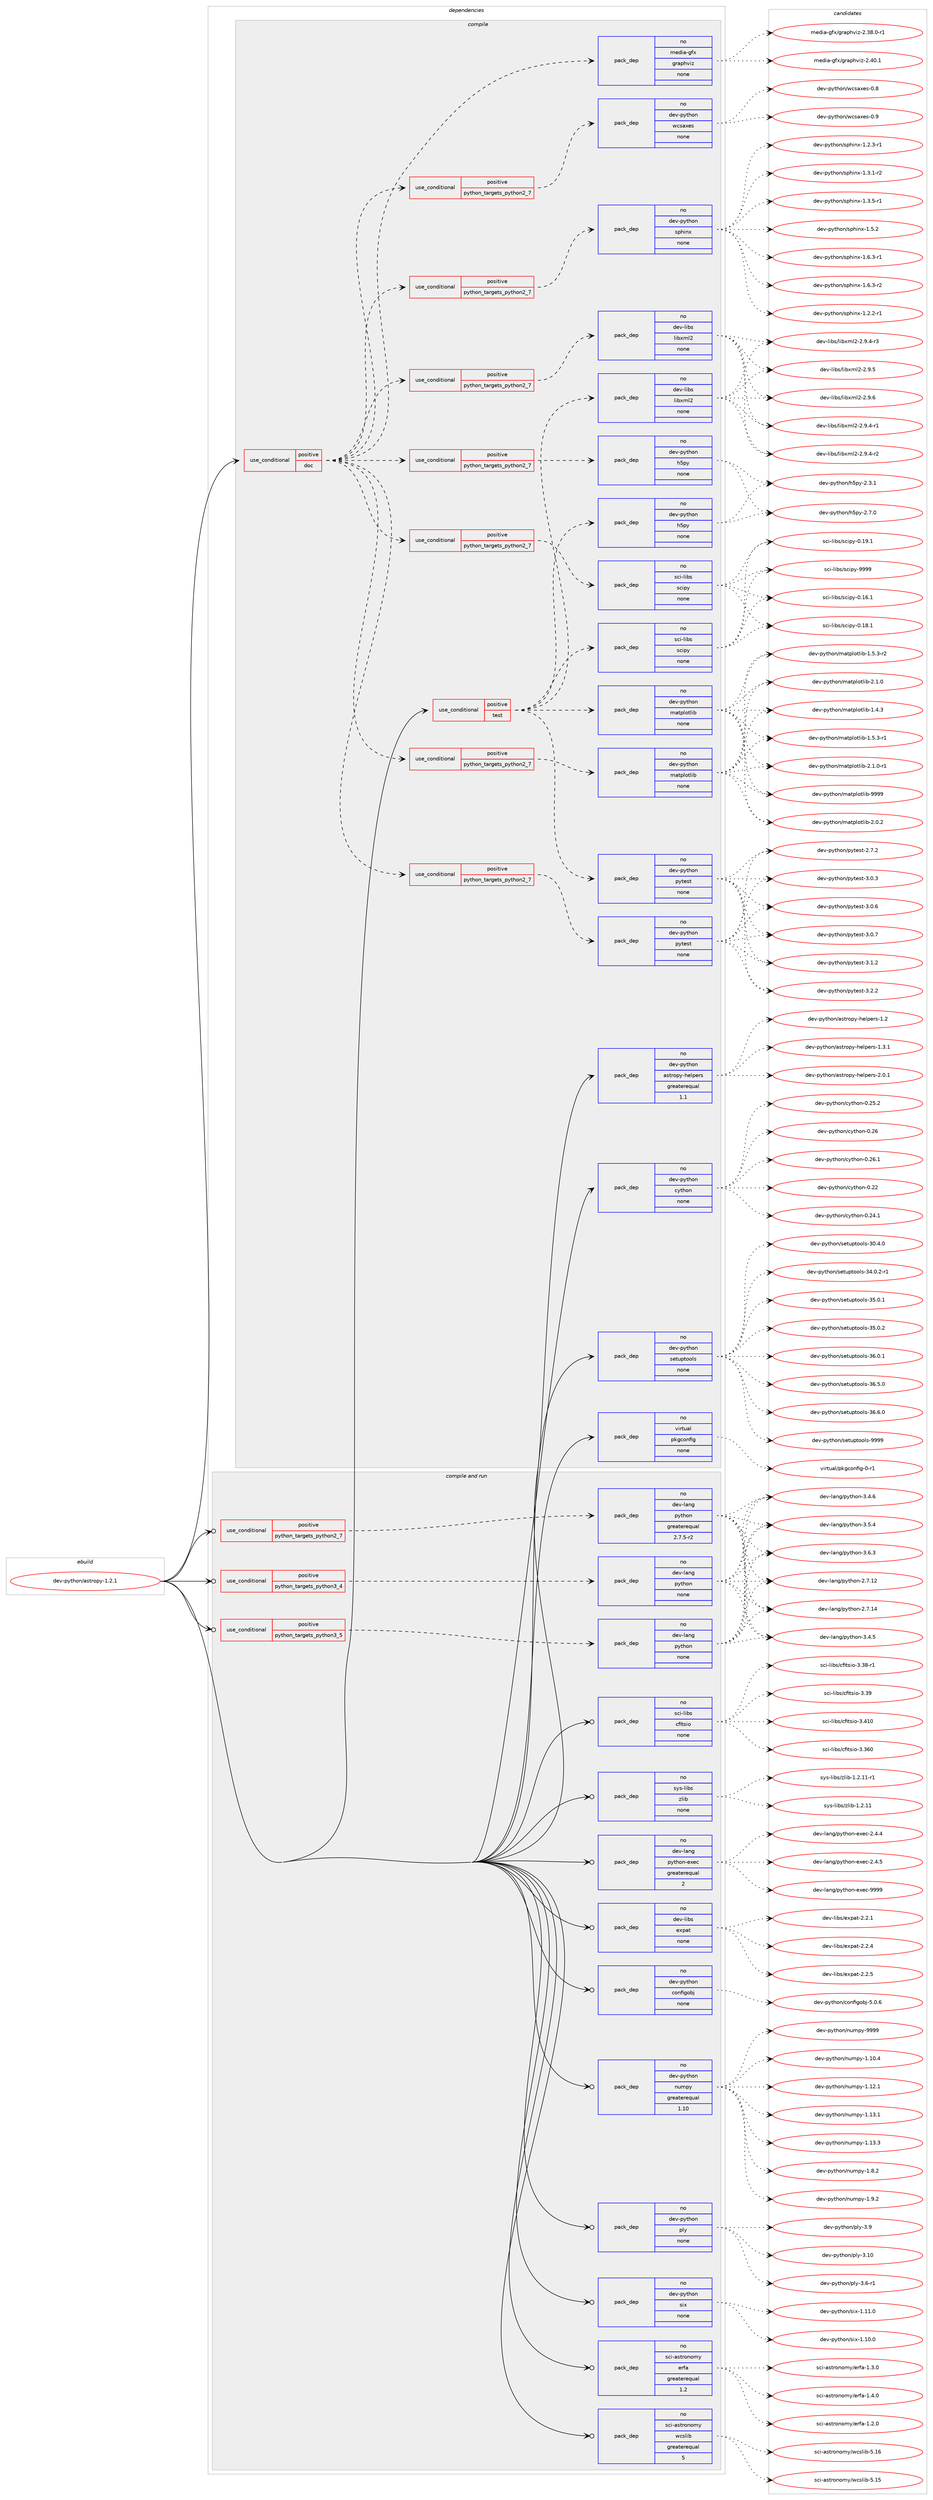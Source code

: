 digraph prolog {

# *************
# Graph options
# *************

newrank=true;
concentrate=true;
compound=true;
graph [rankdir=LR,fontname=Helvetica,fontsize=10,ranksep=1.5];#, ranksep=2.5, nodesep=0.2];
edge  [arrowhead=vee];
node  [fontname=Helvetica,fontsize=10];

# **********
# The ebuild
# **********

subgraph cluster_leftcol {
color=gray;
rank=same;
label=<<i>ebuild</i>>;
id [label="dev-python/astropy-1.2.1", color=red, width=4, href="../dev-python/astropy-1.2.1.svg"];
}

# ****************
# The dependencies
# ****************

subgraph cluster_midcol {
color=gray;
label=<<i>dependencies</i>>;
subgraph cluster_compile {
fillcolor="#eeeeee";
style=filled;
label=<<i>compile</i>>;
subgraph cond29625 {
dependency146963 [label=<<TABLE BORDER="0" CELLBORDER="1" CELLSPACING="0" CELLPADDING="4"><TR><TD ROWSPAN="3" CELLPADDING="10">use_conditional</TD></TR><TR><TD>positive</TD></TR><TR><TD>doc</TD></TR></TABLE>>, shape=none, color=red];
subgraph pack113521 {
dependency146964 [label=<<TABLE BORDER="0" CELLBORDER="1" CELLSPACING="0" CELLPADDING="4" WIDTH="220"><TR><TD ROWSPAN="6" CELLPADDING="30">pack_dep</TD></TR><TR><TD WIDTH="110">no</TD></TR><TR><TD>media-gfx</TD></TR><TR><TD>graphviz</TD></TR><TR><TD>none</TD></TR><TR><TD></TD></TR></TABLE>>, shape=none, color=blue];
}
dependency146963:e -> dependency146964:w [weight=20,style="dashed",arrowhead="vee"];
subgraph cond29626 {
dependency146965 [label=<<TABLE BORDER="0" CELLBORDER="1" CELLSPACING="0" CELLPADDING="4"><TR><TD ROWSPAN="3" CELLPADDING="10">use_conditional</TD></TR><TR><TD>positive</TD></TR><TR><TD>python_targets_python2_7</TD></TR></TABLE>>, shape=none, color=red];
subgraph pack113522 {
dependency146966 [label=<<TABLE BORDER="0" CELLBORDER="1" CELLSPACING="0" CELLPADDING="4" WIDTH="220"><TR><TD ROWSPAN="6" CELLPADDING="30">pack_dep</TD></TR><TR><TD WIDTH="110">no</TD></TR><TR><TD>dev-libs</TD></TR><TR><TD>libxml2</TD></TR><TR><TD>none</TD></TR><TR><TD></TD></TR></TABLE>>, shape=none, color=blue];
}
dependency146965:e -> dependency146966:w [weight=20,style="dashed",arrowhead="vee"];
}
dependency146963:e -> dependency146965:w [weight=20,style="dashed",arrowhead="vee"];
subgraph cond29627 {
dependency146967 [label=<<TABLE BORDER="0" CELLBORDER="1" CELLSPACING="0" CELLPADDING="4"><TR><TD ROWSPAN="3" CELLPADDING="10">use_conditional</TD></TR><TR><TD>positive</TD></TR><TR><TD>python_targets_python2_7</TD></TR></TABLE>>, shape=none, color=red];
subgraph pack113523 {
dependency146968 [label=<<TABLE BORDER="0" CELLBORDER="1" CELLSPACING="0" CELLPADDING="4" WIDTH="220"><TR><TD ROWSPAN="6" CELLPADDING="30">pack_dep</TD></TR><TR><TD WIDTH="110">no</TD></TR><TR><TD>dev-python</TD></TR><TR><TD>h5py</TD></TR><TR><TD>none</TD></TR><TR><TD></TD></TR></TABLE>>, shape=none, color=blue];
}
dependency146967:e -> dependency146968:w [weight=20,style="dashed",arrowhead="vee"];
}
dependency146963:e -> dependency146967:w [weight=20,style="dashed",arrowhead="vee"];
subgraph cond29628 {
dependency146969 [label=<<TABLE BORDER="0" CELLBORDER="1" CELLSPACING="0" CELLPADDING="4"><TR><TD ROWSPAN="3" CELLPADDING="10">use_conditional</TD></TR><TR><TD>positive</TD></TR><TR><TD>python_targets_python2_7</TD></TR></TABLE>>, shape=none, color=red];
subgraph pack113524 {
dependency146970 [label=<<TABLE BORDER="0" CELLBORDER="1" CELLSPACING="0" CELLPADDING="4" WIDTH="220"><TR><TD ROWSPAN="6" CELLPADDING="30">pack_dep</TD></TR><TR><TD WIDTH="110">no</TD></TR><TR><TD>dev-python</TD></TR><TR><TD>matplotlib</TD></TR><TR><TD>none</TD></TR><TR><TD></TD></TR></TABLE>>, shape=none, color=blue];
}
dependency146969:e -> dependency146970:w [weight=20,style="dashed",arrowhead="vee"];
}
dependency146963:e -> dependency146969:w [weight=20,style="dashed",arrowhead="vee"];
subgraph cond29629 {
dependency146971 [label=<<TABLE BORDER="0" CELLBORDER="1" CELLSPACING="0" CELLPADDING="4"><TR><TD ROWSPAN="3" CELLPADDING="10">use_conditional</TD></TR><TR><TD>positive</TD></TR><TR><TD>python_targets_python2_7</TD></TR></TABLE>>, shape=none, color=red];
subgraph pack113525 {
dependency146972 [label=<<TABLE BORDER="0" CELLBORDER="1" CELLSPACING="0" CELLPADDING="4" WIDTH="220"><TR><TD ROWSPAN="6" CELLPADDING="30">pack_dep</TD></TR><TR><TD WIDTH="110">no</TD></TR><TR><TD>dev-python</TD></TR><TR><TD>pytest</TD></TR><TR><TD>none</TD></TR><TR><TD></TD></TR></TABLE>>, shape=none, color=blue];
}
dependency146971:e -> dependency146972:w [weight=20,style="dashed",arrowhead="vee"];
}
dependency146963:e -> dependency146971:w [weight=20,style="dashed",arrowhead="vee"];
subgraph cond29630 {
dependency146973 [label=<<TABLE BORDER="0" CELLBORDER="1" CELLSPACING="0" CELLPADDING="4"><TR><TD ROWSPAN="3" CELLPADDING="10">use_conditional</TD></TR><TR><TD>positive</TD></TR><TR><TD>python_targets_python2_7</TD></TR></TABLE>>, shape=none, color=red];
subgraph pack113526 {
dependency146974 [label=<<TABLE BORDER="0" CELLBORDER="1" CELLSPACING="0" CELLPADDING="4" WIDTH="220"><TR><TD ROWSPAN="6" CELLPADDING="30">pack_dep</TD></TR><TR><TD WIDTH="110">no</TD></TR><TR><TD>dev-python</TD></TR><TR><TD>sphinx</TD></TR><TR><TD>none</TD></TR><TR><TD></TD></TR></TABLE>>, shape=none, color=blue];
}
dependency146973:e -> dependency146974:w [weight=20,style="dashed",arrowhead="vee"];
}
dependency146963:e -> dependency146973:w [weight=20,style="dashed",arrowhead="vee"];
subgraph cond29631 {
dependency146975 [label=<<TABLE BORDER="0" CELLBORDER="1" CELLSPACING="0" CELLPADDING="4"><TR><TD ROWSPAN="3" CELLPADDING="10">use_conditional</TD></TR><TR><TD>positive</TD></TR><TR><TD>python_targets_python2_7</TD></TR></TABLE>>, shape=none, color=red];
subgraph pack113527 {
dependency146976 [label=<<TABLE BORDER="0" CELLBORDER="1" CELLSPACING="0" CELLPADDING="4" WIDTH="220"><TR><TD ROWSPAN="6" CELLPADDING="30">pack_dep</TD></TR><TR><TD WIDTH="110">no</TD></TR><TR><TD>dev-python</TD></TR><TR><TD>wcsaxes</TD></TR><TR><TD>none</TD></TR><TR><TD></TD></TR></TABLE>>, shape=none, color=blue];
}
dependency146975:e -> dependency146976:w [weight=20,style="dashed",arrowhead="vee"];
}
dependency146963:e -> dependency146975:w [weight=20,style="dashed",arrowhead="vee"];
subgraph cond29632 {
dependency146977 [label=<<TABLE BORDER="0" CELLBORDER="1" CELLSPACING="0" CELLPADDING="4"><TR><TD ROWSPAN="3" CELLPADDING="10">use_conditional</TD></TR><TR><TD>positive</TD></TR><TR><TD>python_targets_python2_7</TD></TR></TABLE>>, shape=none, color=red];
subgraph pack113528 {
dependency146978 [label=<<TABLE BORDER="0" CELLBORDER="1" CELLSPACING="0" CELLPADDING="4" WIDTH="220"><TR><TD ROWSPAN="6" CELLPADDING="30">pack_dep</TD></TR><TR><TD WIDTH="110">no</TD></TR><TR><TD>sci-libs</TD></TR><TR><TD>scipy</TD></TR><TR><TD>none</TD></TR><TR><TD></TD></TR></TABLE>>, shape=none, color=blue];
}
dependency146977:e -> dependency146978:w [weight=20,style="dashed",arrowhead="vee"];
}
dependency146963:e -> dependency146977:w [weight=20,style="dashed",arrowhead="vee"];
}
id:e -> dependency146963:w [weight=20,style="solid",arrowhead="vee"];
subgraph cond29633 {
dependency146979 [label=<<TABLE BORDER="0" CELLBORDER="1" CELLSPACING="0" CELLPADDING="4"><TR><TD ROWSPAN="3" CELLPADDING="10">use_conditional</TD></TR><TR><TD>positive</TD></TR><TR><TD>test</TD></TR></TABLE>>, shape=none, color=red];
subgraph pack113529 {
dependency146980 [label=<<TABLE BORDER="0" CELLBORDER="1" CELLSPACING="0" CELLPADDING="4" WIDTH="220"><TR><TD ROWSPAN="6" CELLPADDING="30">pack_dep</TD></TR><TR><TD WIDTH="110">no</TD></TR><TR><TD>dev-libs</TD></TR><TR><TD>libxml2</TD></TR><TR><TD>none</TD></TR><TR><TD></TD></TR></TABLE>>, shape=none, color=blue];
}
dependency146979:e -> dependency146980:w [weight=20,style="dashed",arrowhead="vee"];
subgraph pack113530 {
dependency146981 [label=<<TABLE BORDER="0" CELLBORDER="1" CELLSPACING="0" CELLPADDING="4" WIDTH="220"><TR><TD ROWSPAN="6" CELLPADDING="30">pack_dep</TD></TR><TR><TD WIDTH="110">no</TD></TR><TR><TD>dev-python</TD></TR><TR><TD>pytest</TD></TR><TR><TD>none</TD></TR><TR><TD></TD></TR></TABLE>>, shape=none, color=blue];
}
dependency146979:e -> dependency146981:w [weight=20,style="dashed",arrowhead="vee"];
subgraph pack113531 {
dependency146982 [label=<<TABLE BORDER="0" CELLBORDER="1" CELLSPACING="0" CELLPADDING="4" WIDTH="220"><TR><TD ROWSPAN="6" CELLPADDING="30">pack_dep</TD></TR><TR><TD WIDTH="110">no</TD></TR><TR><TD>dev-python</TD></TR><TR><TD>h5py</TD></TR><TR><TD>none</TD></TR><TR><TD></TD></TR></TABLE>>, shape=none, color=blue];
}
dependency146979:e -> dependency146982:w [weight=20,style="dashed",arrowhead="vee"];
subgraph pack113532 {
dependency146983 [label=<<TABLE BORDER="0" CELLBORDER="1" CELLSPACING="0" CELLPADDING="4" WIDTH="220"><TR><TD ROWSPAN="6" CELLPADDING="30">pack_dep</TD></TR><TR><TD WIDTH="110">no</TD></TR><TR><TD>dev-python</TD></TR><TR><TD>matplotlib</TD></TR><TR><TD>none</TD></TR><TR><TD></TD></TR></TABLE>>, shape=none, color=blue];
}
dependency146979:e -> dependency146983:w [weight=20,style="dashed",arrowhead="vee"];
subgraph pack113533 {
dependency146984 [label=<<TABLE BORDER="0" CELLBORDER="1" CELLSPACING="0" CELLPADDING="4" WIDTH="220"><TR><TD ROWSPAN="6" CELLPADDING="30">pack_dep</TD></TR><TR><TD WIDTH="110">no</TD></TR><TR><TD>sci-libs</TD></TR><TR><TD>scipy</TD></TR><TR><TD>none</TD></TR><TR><TD></TD></TR></TABLE>>, shape=none, color=blue];
}
dependency146979:e -> dependency146984:w [weight=20,style="dashed",arrowhead="vee"];
}
id:e -> dependency146979:w [weight=20,style="solid",arrowhead="vee"];
subgraph pack113534 {
dependency146985 [label=<<TABLE BORDER="0" CELLBORDER="1" CELLSPACING="0" CELLPADDING="4" WIDTH="220"><TR><TD ROWSPAN="6" CELLPADDING="30">pack_dep</TD></TR><TR><TD WIDTH="110">no</TD></TR><TR><TD>dev-python</TD></TR><TR><TD>astropy-helpers</TD></TR><TR><TD>greaterequal</TD></TR><TR><TD>1.1</TD></TR></TABLE>>, shape=none, color=blue];
}
id:e -> dependency146985:w [weight=20,style="solid",arrowhead="vee"];
subgraph pack113535 {
dependency146986 [label=<<TABLE BORDER="0" CELLBORDER="1" CELLSPACING="0" CELLPADDING="4" WIDTH="220"><TR><TD ROWSPAN="6" CELLPADDING="30">pack_dep</TD></TR><TR><TD WIDTH="110">no</TD></TR><TR><TD>dev-python</TD></TR><TR><TD>cython</TD></TR><TR><TD>none</TD></TR><TR><TD></TD></TR></TABLE>>, shape=none, color=blue];
}
id:e -> dependency146986:w [weight=20,style="solid",arrowhead="vee"];
subgraph pack113536 {
dependency146987 [label=<<TABLE BORDER="0" CELLBORDER="1" CELLSPACING="0" CELLPADDING="4" WIDTH="220"><TR><TD ROWSPAN="6" CELLPADDING="30">pack_dep</TD></TR><TR><TD WIDTH="110">no</TD></TR><TR><TD>dev-python</TD></TR><TR><TD>setuptools</TD></TR><TR><TD>none</TD></TR><TR><TD></TD></TR></TABLE>>, shape=none, color=blue];
}
id:e -> dependency146987:w [weight=20,style="solid",arrowhead="vee"];
subgraph pack113537 {
dependency146988 [label=<<TABLE BORDER="0" CELLBORDER="1" CELLSPACING="0" CELLPADDING="4" WIDTH="220"><TR><TD ROWSPAN="6" CELLPADDING="30">pack_dep</TD></TR><TR><TD WIDTH="110">no</TD></TR><TR><TD>virtual</TD></TR><TR><TD>pkgconfig</TD></TR><TR><TD>none</TD></TR><TR><TD></TD></TR></TABLE>>, shape=none, color=blue];
}
id:e -> dependency146988:w [weight=20,style="solid",arrowhead="vee"];
}
subgraph cluster_compileandrun {
fillcolor="#eeeeee";
style=filled;
label=<<i>compile and run</i>>;
subgraph cond29634 {
dependency146989 [label=<<TABLE BORDER="0" CELLBORDER="1" CELLSPACING="0" CELLPADDING="4"><TR><TD ROWSPAN="3" CELLPADDING="10">use_conditional</TD></TR><TR><TD>positive</TD></TR><TR><TD>python_targets_python2_7</TD></TR></TABLE>>, shape=none, color=red];
subgraph pack113538 {
dependency146990 [label=<<TABLE BORDER="0" CELLBORDER="1" CELLSPACING="0" CELLPADDING="4" WIDTH="220"><TR><TD ROWSPAN="6" CELLPADDING="30">pack_dep</TD></TR><TR><TD WIDTH="110">no</TD></TR><TR><TD>dev-lang</TD></TR><TR><TD>python</TD></TR><TR><TD>greaterequal</TD></TR><TR><TD>2.7.5-r2</TD></TR></TABLE>>, shape=none, color=blue];
}
dependency146989:e -> dependency146990:w [weight=20,style="dashed",arrowhead="vee"];
}
id:e -> dependency146989:w [weight=20,style="solid",arrowhead="odotvee"];
subgraph cond29635 {
dependency146991 [label=<<TABLE BORDER="0" CELLBORDER="1" CELLSPACING="0" CELLPADDING="4"><TR><TD ROWSPAN="3" CELLPADDING="10">use_conditional</TD></TR><TR><TD>positive</TD></TR><TR><TD>python_targets_python3_4</TD></TR></TABLE>>, shape=none, color=red];
subgraph pack113539 {
dependency146992 [label=<<TABLE BORDER="0" CELLBORDER="1" CELLSPACING="0" CELLPADDING="4" WIDTH="220"><TR><TD ROWSPAN="6" CELLPADDING="30">pack_dep</TD></TR><TR><TD WIDTH="110">no</TD></TR><TR><TD>dev-lang</TD></TR><TR><TD>python</TD></TR><TR><TD>none</TD></TR><TR><TD></TD></TR></TABLE>>, shape=none, color=blue];
}
dependency146991:e -> dependency146992:w [weight=20,style="dashed",arrowhead="vee"];
}
id:e -> dependency146991:w [weight=20,style="solid",arrowhead="odotvee"];
subgraph cond29636 {
dependency146993 [label=<<TABLE BORDER="0" CELLBORDER="1" CELLSPACING="0" CELLPADDING="4"><TR><TD ROWSPAN="3" CELLPADDING="10">use_conditional</TD></TR><TR><TD>positive</TD></TR><TR><TD>python_targets_python3_5</TD></TR></TABLE>>, shape=none, color=red];
subgraph pack113540 {
dependency146994 [label=<<TABLE BORDER="0" CELLBORDER="1" CELLSPACING="0" CELLPADDING="4" WIDTH="220"><TR><TD ROWSPAN="6" CELLPADDING="30">pack_dep</TD></TR><TR><TD WIDTH="110">no</TD></TR><TR><TD>dev-lang</TD></TR><TR><TD>python</TD></TR><TR><TD>none</TD></TR><TR><TD></TD></TR></TABLE>>, shape=none, color=blue];
}
dependency146993:e -> dependency146994:w [weight=20,style="dashed",arrowhead="vee"];
}
id:e -> dependency146993:w [weight=20,style="solid",arrowhead="odotvee"];
subgraph pack113541 {
dependency146995 [label=<<TABLE BORDER="0" CELLBORDER="1" CELLSPACING="0" CELLPADDING="4" WIDTH="220"><TR><TD ROWSPAN="6" CELLPADDING="30">pack_dep</TD></TR><TR><TD WIDTH="110">no</TD></TR><TR><TD>dev-lang</TD></TR><TR><TD>python-exec</TD></TR><TR><TD>greaterequal</TD></TR><TR><TD>2</TD></TR></TABLE>>, shape=none, color=blue];
}
id:e -> dependency146995:w [weight=20,style="solid",arrowhead="odotvee"];
subgraph pack113542 {
dependency146996 [label=<<TABLE BORDER="0" CELLBORDER="1" CELLSPACING="0" CELLPADDING="4" WIDTH="220"><TR><TD ROWSPAN="6" CELLPADDING="30">pack_dep</TD></TR><TR><TD WIDTH="110">no</TD></TR><TR><TD>dev-libs</TD></TR><TR><TD>expat</TD></TR><TR><TD>none</TD></TR><TR><TD></TD></TR></TABLE>>, shape=none, color=blue];
}
id:e -> dependency146996:w [weight=20,style="solid",arrowhead="odotvee"];
subgraph pack113543 {
dependency146997 [label=<<TABLE BORDER="0" CELLBORDER="1" CELLSPACING="0" CELLPADDING="4" WIDTH="220"><TR><TD ROWSPAN="6" CELLPADDING="30">pack_dep</TD></TR><TR><TD WIDTH="110">no</TD></TR><TR><TD>dev-python</TD></TR><TR><TD>configobj</TD></TR><TR><TD>none</TD></TR><TR><TD></TD></TR></TABLE>>, shape=none, color=blue];
}
id:e -> dependency146997:w [weight=20,style="solid",arrowhead="odotvee"];
subgraph pack113544 {
dependency146998 [label=<<TABLE BORDER="0" CELLBORDER="1" CELLSPACING="0" CELLPADDING="4" WIDTH="220"><TR><TD ROWSPAN="6" CELLPADDING="30">pack_dep</TD></TR><TR><TD WIDTH="110">no</TD></TR><TR><TD>dev-python</TD></TR><TR><TD>numpy</TD></TR><TR><TD>greaterequal</TD></TR><TR><TD>1.10</TD></TR></TABLE>>, shape=none, color=blue];
}
id:e -> dependency146998:w [weight=20,style="solid",arrowhead="odotvee"];
subgraph pack113545 {
dependency146999 [label=<<TABLE BORDER="0" CELLBORDER="1" CELLSPACING="0" CELLPADDING="4" WIDTH="220"><TR><TD ROWSPAN="6" CELLPADDING="30">pack_dep</TD></TR><TR><TD WIDTH="110">no</TD></TR><TR><TD>dev-python</TD></TR><TR><TD>ply</TD></TR><TR><TD>none</TD></TR><TR><TD></TD></TR></TABLE>>, shape=none, color=blue];
}
id:e -> dependency146999:w [weight=20,style="solid",arrowhead="odotvee"];
subgraph pack113546 {
dependency147000 [label=<<TABLE BORDER="0" CELLBORDER="1" CELLSPACING="0" CELLPADDING="4" WIDTH="220"><TR><TD ROWSPAN="6" CELLPADDING="30">pack_dep</TD></TR><TR><TD WIDTH="110">no</TD></TR><TR><TD>dev-python</TD></TR><TR><TD>six</TD></TR><TR><TD>none</TD></TR><TR><TD></TD></TR></TABLE>>, shape=none, color=blue];
}
id:e -> dependency147000:w [weight=20,style="solid",arrowhead="odotvee"];
subgraph pack113547 {
dependency147001 [label=<<TABLE BORDER="0" CELLBORDER="1" CELLSPACING="0" CELLPADDING="4" WIDTH="220"><TR><TD ROWSPAN="6" CELLPADDING="30">pack_dep</TD></TR><TR><TD WIDTH="110">no</TD></TR><TR><TD>sci-astronomy</TD></TR><TR><TD>erfa</TD></TR><TR><TD>greaterequal</TD></TR><TR><TD>1.2</TD></TR></TABLE>>, shape=none, color=blue];
}
id:e -> dependency147001:w [weight=20,style="solid",arrowhead="odotvee"];
subgraph pack113548 {
dependency147002 [label=<<TABLE BORDER="0" CELLBORDER="1" CELLSPACING="0" CELLPADDING="4" WIDTH="220"><TR><TD ROWSPAN="6" CELLPADDING="30">pack_dep</TD></TR><TR><TD WIDTH="110">no</TD></TR><TR><TD>sci-astronomy</TD></TR><TR><TD>wcslib</TD></TR><TR><TD>greaterequal</TD></TR><TR><TD>5</TD></TR></TABLE>>, shape=none, color=blue];
}
id:e -> dependency147002:w [weight=20,style="solid",arrowhead="odotvee"];
subgraph pack113549 {
dependency147003 [label=<<TABLE BORDER="0" CELLBORDER="1" CELLSPACING="0" CELLPADDING="4" WIDTH="220"><TR><TD ROWSPAN="6" CELLPADDING="30">pack_dep</TD></TR><TR><TD WIDTH="110">no</TD></TR><TR><TD>sci-libs</TD></TR><TR><TD>cfitsio</TD></TR><TR><TD>none</TD></TR><TR><TD></TD></TR></TABLE>>, shape=none, color=blue];
}
id:e -> dependency147003:w [weight=20,style="solid",arrowhead="odotvee"];
subgraph pack113550 {
dependency147004 [label=<<TABLE BORDER="0" CELLBORDER="1" CELLSPACING="0" CELLPADDING="4" WIDTH="220"><TR><TD ROWSPAN="6" CELLPADDING="30">pack_dep</TD></TR><TR><TD WIDTH="110">no</TD></TR><TR><TD>sys-libs</TD></TR><TR><TD>zlib</TD></TR><TR><TD>none</TD></TR><TR><TD></TD></TR></TABLE>>, shape=none, color=blue];
}
id:e -> dependency147004:w [weight=20,style="solid",arrowhead="odotvee"];
}
subgraph cluster_run {
fillcolor="#eeeeee";
style=filled;
label=<<i>run</i>>;
}
}

# **************
# The candidates
# **************

subgraph cluster_choices {
rank=same;
color=gray;
label=<<i>candidates</i>>;

subgraph choice113521 {
color=black;
nodesep=1;
choice10910110010597451031021204710311497112104118105122455046515646484511449 [label="media-gfx/graphviz-2.38.0-r1", color=red, width=4,href="../media-gfx/graphviz-2.38.0-r1.svg"];
choice1091011001059745103102120471031149711210411810512245504652484649 [label="media-gfx/graphviz-2.40.1", color=red, width=4,href="../media-gfx/graphviz-2.40.1.svg"];
dependency146964:e -> choice10910110010597451031021204710311497112104118105122455046515646484511449:w [style=dotted,weight="100"];
dependency146964:e -> choice1091011001059745103102120471031149711210411810512245504652484649:w [style=dotted,weight="100"];
}
subgraph choice113522 {
color=black;
nodesep=1;
choice10010111845108105981154710810598120109108504550465746524511449 [label="dev-libs/libxml2-2.9.4-r1", color=red, width=4,href="../dev-libs/libxml2-2.9.4-r1.svg"];
choice10010111845108105981154710810598120109108504550465746524511450 [label="dev-libs/libxml2-2.9.4-r2", color=red, width=4,href="../dev-libs/libxml2-2.9.4-r2.svg"];
choice10010111845108105981154710810598120109108504550465746524511451 [label="dev-libs/libxml2-2.9.4-r3", color=red, width=4,href="../dev-libs/libxml2-2.9.4-r3.svg"];
choice1001011184510810598115471081059812010910850455046574653 [label="dev-libs/libxml2-2.9.5", color=red, width=4,href="../dev-libs/libxml2-2.9.5.svg"];
choice1001011184510810598115471081059812010910850455046574654 [label="dev-libs/libxml2-2.9.6", color=red, width=4,href="../dev-libs/libxml2-2.9.6.svg"];
dependency146966:e -> choice10010111845108105981154710810598120109108504550465746524511449:w [style=dotted,weight="100"];
dependency146966:e -> choice10010111845108105981154710810598120109108504550465746524511450:w [style=dotted,weight="100"];
dependency146966:e -> choice10010111845108105981154710810598120109108504550465746524511451:w [style=dotted,weight="100"];
dependency146966:e -> choice1001011184510810598115471081059812010910850455046574653:w [style=dotted,weight="100"];
dependency146966:e -> choice1001011184510810598115471081059812010910850455046574654:w [style=dotted,weight="100"];
}
subgraph choice113523 {
color=black;
nodesep=1;
choice100101118451121211161041111104710453112121455046514649 [label="dev-python/h5py-2.3.1", color=red, width=4,href="../dev-python/h5py-2.3.1.svg"];
choice100101118451121211161041111104710453112121455046554648 [label="dev-python/h5py-2.7.0", color=red, width=4,href="../dev-python/h5py-2.7.0.svg"];
dependency146968:e -> choice100101118451121211161041111104710453112121455046514649:w [style=dotted,weight="100"];
dependency146968:e -> choice100101118451121211161041111104710453112121455046554648:w [style=dotted,weight="100"];
}
subgraph choice113524 {
color=black;
nodesep=1;
choice10010111845112121116104111110471099711611210811111610810598454946524651 [label="dev-python/matplotlib-1.4.3", color=red, width=4,href="../dev-python/matplotlib-1.4.3.svg"];
choice100101118451121211161041111104710997116112108111116108105984549465346514511449 [label="dev-python/matplotlib-1.5.3-r1", color=red, width=4,href="../dev-python/matplotlib-1.5.3-r1.svg"];
choice100101118451121211161041111104710997116112108111116108105984549465346514511450 [label="dev-python/matplotlib-1.5.3-r2", color=red, width=4,href="../dev-python/matplotlib-1.5.3-r2.svg"];
choice10010111845112121116104111110471099711611210811111610810598455046484650 [label="dev-python/matplotlib-2.0.2", color=red, width=4,href="../dev-python/matplotlib-2.0.2.svg"];
choice10010111845112121116104111110471099711611210811111610810598455046494648 [label="dev-python/matplotlib-2.1.0", color=red, width=4,href="../dev-python/matplotlib-2.1.0.svg"];
choice100101118451121211161041111104710997116112108111116108105984550464946484511449 [label="dev-python/matplotlib-2.1.0-r1", color=red, width=4,href="../dev-python/matplotlib-2.1.0-r1.svg"];
choice100101118451121211161041111104710997116112108111116108105984557575757 [label="dev-python/matplotlib-9999", color=red, width=4,href="../dev-python/matplotlib-9999.svg"];
dependency146970:e -> choice10010111845112121116104111110471099711611210811111610810598454946524651:w [style=dotted,weight="100"];
dependency146970:e -> choice100101118451121211161041111104710997116112108111116108105984549465346514511449:w [style=dotted,weight="100"];
dependency146970:e -> choice100101118451121211161041111104710997116112108111116108105984549465346514511450:w [style=dotted,weight="100"];
dependency146970:e -> choice10010111845112121116104111110471099711611210811111610810598455046484650:w [style=dotted,weight="100"];
dependency146970:e -> choice10010111845112121116104111110471099711611210811111610810598455046494648:w [style=dotted,weight="100"];
dependency146970:e -> choice100101118451121211161041111104710997116112108111116108105984550464946484511449:w [style=dotted,weight="100"];
dependency146970:e -> choice100101118451121211161041111104710997116112108111116108105984557575757:w [style=dotted,weight="100"];
}
subgraph choice113525 {
color=black;
nodesep=1;
choice1001011184511212111610411111047112121116101115116455046554650 [label="dev-python/pytest-2.7.2", color=red, width=4,href="../dev-python/pytest-2.7.2.svg"];
choice1001011184511212111610411111047112121116101115116455146484651 [label="dev-python/pytest-3.0.3", color=red, width=4,href="../dev-python/pytest-3.0.3.svg"];
choice1001011184511212111610411111047112121116101115116455146484654 [label="dev-python/pytest-3.0.6", color=red, width=4,href="../dev-python/pytest-3.0.6.svg"];
choice1001011184511212111610411111047112121116101115116455146484655 [label="dev-python/pytest-3.0.7", color=red, width=4,href="../dev-python/pytest-3.0.7.svg"];
choice1001011184511212111610411111047112121116101115116455146494650 [label="dev-python/pytest-3.1.2", color=red, width=4,href="../dev-python/pytest-3.1.2.svg"];
choice1001011184511212111610411111047112121116101115116455146504650 [label="dev-python/pytest-3.2.2", color=red, width=4,href="../dev-python/pytest-3.2.2.svg"];
dependency146972:e -> choice1001011184511212111610411111047112121116101115116455046554650:w [style=dotted,weight="100"];
dependency146972:e -> choice1001011184511212111610411111047112121116101115116455146484651:w [style=dotted,weight="100"];
dependency146972:e -> choice1001011184511212111610411111047112121116101115116455146484654:w [style=dotted,weight="100"];
dependency146972:e -> choice1001011184511212111610411111047112121116101115116455146484655:w [style=dotted,weight="100"];
dependency146972:e -> choice1001011184511212111610411111047112121116101115116455146494650:w [style=dotted,weight="100"];
dependency146972:e -> choice1001011184511212111610411111047112121116101115116455146504650:w [style=dotted,weight="100"];
}
subgraph choice113526 {
color=black;
nodesep=1;
choice10010111845112121116104111110471151121041051101204549465046504511449 [label="dev-python/sphinx-1.2.2-r1", color=red, width=4,href="../dev-python/sphinx-1.2.2-r1.svg"];
choice10010111845112121116104111110471151121041051101204549465046514511449 [label="dev-python/sphinx-1.2.3-r1", color=red, width=4,href="../dev-python/sphinx-1.2.3-r1.svg"];
choice10010111845112121116104111110471151121041051101204549465146494511450 [label="dev-python/sphinx-1.3.1-r2", color=red, width=4,href="../dev-python/sphinx-1.3.1-r2.svg"];
choice10010111845112121116104111110471151121041051101204549465146534511449 [label="dev-python/sphinx-1.3.5-r1", color=red, width=4,href="../dev-python/sphinx-1.3.5-r1.svg"];
choice1001011184511212111610411111047115112104105110120454946534650 [label="dev-python/sphinx-1.5.2", color=red, width=4,href="../dev-python/sphinx-1.5.2.svg"];
choice10010111845112121116104111110471151121041051101204549465446514511449 [label="dev-python/sphinx-1.6.3-r1", color=red, width=4,href="../dev-python/sphinx-1.6.3-r1.svg"];
choice10010111845112121116104111110471151121041051101204549465446514511450 [label="dev-python/sphinx-1.6.3-r2", color=red, width=4,href="../dev-python/sphinx-1.6.3-r2.svg"];
dependency146974:e -> choice10010111845112121116104111110471151121041051101204549465046504511449:w [style=dotted,weight="100"];
dependency146974:e -> choice10010111845112121116104111110471151121041051101204549465046514511449:w [style=dotted,weight="100"];
dependency146974:e -> choice10010111845112121116104111110471151121041051101204549465146494511450:w [style=dotted,weight="100"];
dependency146974:e -> choice10010111845112121116104111110471151121041051101204549465146534511449:w [style=dotted,weight="100"];
dependency146974:e -> choice1001011184511212111610411111047115112104105110120454946534650:w [style=dotted,weight="100"];
dependency146974:e -> choice10010111845112121116104111110471151121041051101204549465446514511449:w [style=dotted,weight="100"];
dependency146974:e -> choice10010111845112121116104111110471151121041051101204549465446514511450:w [style=dotted,weight="100"];
}
subgraph choice113527 {
color=black;
nodesep=1;
choice1001011184511212111610411111047119991159712010111545484656 [label="dev-python/wcsaxes-0.8", color=red, width=4,href="../dev-python/wcsaxes-0.8.svg"];
choice1001011184511212111610411111047119991159712010111545484657 [label="dev-python/wcsaxes-0.9", color=red, width=4,href="../dev-python/wcsaxes-0.9.svg"];
dependency146976:e -> choice1001011184511212111610411111047119991159712010111545484656:w [style=dotted,weight="100"];
dependency146976:e -> choice1001011184511212111610411111047119991159712010111545484657:w [style=dotted,weight="100"];
}
subgraph choice113528 {
color=black;
nodesep=1;
choice115991054510810598115471159910511212145484649544649 [label="sci-libs/scipy-0.16.1", color=red, width=4,href="../sci-libs/scipy-0.16.1.svg"];
choice115991054510810598115471159910511212145484649564649 [label="sci-libs/scipy-0.18.1", color=red, width=4,href="../sci-libs/scipy-0.18.1.svg"];
choice115991054510810598115471159910511212145484649574649 [label="sci-libs/scipy-0.19.1", color=red, width=4,href="../sci-libs/scipy-0.19.1.svg"];
choice11599105451081059811547115991051121214557575757 [label="sci-libs/scipy-9999", color=red, width=4,href="../sci-libs/scipy-9999.svg"];
dependency146978:e -> choice115991054510810598115471159910511212145484649544649:w [style=dotted,weight="100"];
dependency146978:e -> choice115991054510810598115471159910511212145484649564649:w [style=dotted,weight="100"];
dependency146978:e -> choice115991054510810598115471159910511212145484649574649:w [style=dotted,weight="100"];
dependency146978:e -> choice11599105451081059811547115991051121214557575757:w [style=dotted,weight="100"];
}
subgraph choice113529 {
color=black;
nodesep=1;
choice10010111845108105981154710810598120109108504550465746524511449 [label="dev-libs/libxml2-2.9.4-r1", color=red, width=4,href="../dev-libs/libxml2-2.9.4-r1.svg"];
choice10010111845108105981154710810598120109108504550465746524511450 [label="dev-libs/libxml2-2.9.4-r2", color=red, width=4,href="../dev-libs/libxml2-2.9.4-r2.svg"];
choice10010111845108105981154710810598120109108504550465746524511451 [label="dev-libs/libxml2-2.9.4-r3", color=red, width=4,href="../dev-libs/libxml2-2.9.4-r3.svg"];
choice1001011184510810598115471081059812010910850455046574653 [label="dev-libs/libxml2-2.9.5", color=red, width=4,href="../dev-libs/libxml2-2.9.5.svg"];
choice1001011184510810598115471081059812010910850455046574654 [label="dev-libs/libxml2-2.9.6", color=red, width=4,href="../dev-libs/libxml2-2.9.6.svg"];
dependency146980:e -> choice10010111845108105981154710810598120109108504550465746524511449:w [style=dotted,weight="100"];
dependency146980:e -> choice10010111845108105981154710810598120109108504550465746524511450:w [style=dotted,weight="100"];
dependency146980:e -> choice10010111845108105981154710810598120109108504550465746524511451:w [style=dotted,weight="100"];
dependency146980:e -> choice1001011184510810598115471081059812010910850455046574653:w [style=dotted,weight="100"];
dependency146980:e -> choice1001011184510810598115471081059812010910850455046574654:w [style=dotted,weight="100"];
}
subgraph choice113530 {
color=black;
nodesep=1;
choice1001011184511212111610411111047112121116101115116455046554650 [label="dev-python/pytest-2.7.2", color=red, width=4,href="../dev-python/pytest-2.7.2.svg"];
choice1001011184511212111610411111047112121116101115116455146484651 [label="dev-python/pytest-3.0.3", color=red, width=4,href="../dev-python/pytest-3.0.3.svg"];
choice1001011184511212111610411111047112121116101115116455146484654 [label="dev-python/pytest-3.0.6", color=red, width=4,href="../dev-python/pytest-3.0.6.svg"];
choice1001011184511212111610411111047112121116101115116455146484655 [label="dev-python/pytest-3.0.7", color=red, width=4,href="../dev-python/pytest-3.0.7.svg"];
choice1001011184511212111610411111047112121116101115116455146494650 [label="dev-python/pytest-3.1.2", color=red, width=4,href="../dev-python/pytest-3.1.2.svg"];
choice1001011184511212111610411111047112121116101115116455146504650 [label="dev-python/pytest-3.2.2", color=red, width=4,href="../dev-python/pytest-3.2.2.svg"];
dependency146981:e -> choice1001011184511212111610411111047112121116101115116455046554650:w [style=dotted,weight="100"];
dependency146981:e -> choice1001011184511212111610411111047112121116101115116455146484651:w [style=dotted,weight="100"];
dependency146981:e -> choice1001011184511212111610411111047112121116101115116455146484654:w [style=dotted,weight="100"];
dependency146981:e -> choice1001011184511212111610411111047112121116101115116455146484655:w [style=dotted,weight="100"];
dependency146981:e -> choice1001011184511212111610411111047112121116101115116455146494650:w [style=dotted,weight="100"];
dependency146981:e -> choice1001011184511212111610411111047112121116101115116455146504650:w [style=dotted,weight="100"];
}
subgraph choice113531 {
color=black;
nodesep=1;
choice100101118451121211161041111104710453112121455046514649 [label="dev-python/h5py-2.3.1", color=red, width=4,href="../dev-python/h5py-2.3.1.svg"];
choice100101118451121211161041111104710453112121455046554648 [label="dev-python/h5py-2.7.0", color=red, width=4,href="../dev-python/h5py-2.7.0.svg"];
dependency146982:e -> choice100101118451121211161041111104710453112121455046514649:w [style=dotted,weight="100"];
dependency146982:e -> choice100101118451121211161041111104710453112121455046554648:w [style=dotted,weight="100"];
}
subgraph choice113532 {
color=black;
nodesep=1;
choice10010111845112121116104111110471099711611210811111610810598454946524651 [label="dev-python/matplotlib-1.4.3", color=red, width=4,href="../dev-python/matplotlib-1.4.3.svg"];
choice100101118451121211161041111104710997116112108111116108105984549465346514511449 [label="dev-python/matplotlib-1.5.3-r1", color=red, width=4,href="../dev-python/matplotlib-1.5.3-r1.svg"];
choice100101118451121211161041111104710997116112108111116108105984549465346514511450 [label="dev-python/matplotlib-1.5.3-r2", color=red, width=4,href="../dev-python/matplotlib-1.5.3-r2.svg"];
choice10010111845112121116104111110471099711611210811111610810598455046484650 [label="dev-python/matplotlib-2.0.2", color=red, width=4,href="../dev-python/matplotlib-2.0.2.svg"];
choice10010111845112121116104111110471099711611210811111610810598455046494648 [label="dev-python/matplotlib-2.1.0", color=red, width=4,href="../dev-python/matplotlib-2.1.0.svg"];
choice100101118451121211161041111104710997116112108111116108105984550464946484511449 [label="dev-python/matplotlib-2.1.0-r1", color=red, width=4,href="../dev-python/matplotlib-2.1.0-r1.svg"];
choice100101118451121211161041111104710997116112108111116108105984557575757 [label="dev-python/matplotlib-9999", color=red, width=4,href="../dev-python/matplotlib-9999.svg"];
dependency146983:e -> choice10010111845112121116104111110471099711611210811111610810598454946524651:w [style=dotted,weight="100"];
dependency146983:e -> choice100101118451121211161041111104710997116112108111116108105984549465346514511449:w [style=dotted,weight="100"];
dependency146983:e -> choice100101118451121211161041111104710997116112108111116108105984549465346514511450:w [style=dotted,weight="100"];
dependency146983:e -> choice10010111845112121116104111110471099711611210811111610810598455046484650:w [style=dotted,weight="100"];
dependency146983:e -> choice10010111845112121116104111110471099711611210811111610810598455046494648:w [style=dotted,weight="100"];
dependency146983:e -> choice100101118451121211161041111104710997116112108111116108105984550464946484511449:w [style=dotted,weight="100"];
dependency146983:e -> choice100101118451121211161041111104710997116112108111116108105984557575757:w [style=dotted,weight="100"];
}
subgraph choice113533 {
color=black;
nodesep=1;
choice115991054510810598115471159910511212145484649544649 [label="sci-libs/scipy-0.16.1", color=red, width=4,href="../sci-libs/scipy-0.16.1.svg"];
choice115991054510810598115471159910511212145484649564649 [label="sci-libs/scipy-0.18.1", color=red, width=4,href="../sci-libs/scipy-0.18.1.svg"];
choice115991054510810598115471159910511212145484649574649 [label="sci-libs/scipy-0.19.1", color=red, width=4,href="../sci-libs/scipy-0.19.1.svg"];
choice11599105451081059811547115991051121214557575757 [label="sci-libs/scipy-9999", color=red, width=4,href="../sci-libs/scipy-9999.svg"];
dependency146984:e -> choice115991054510810598115471159910511212145484649544649:w [style=dotted,weight="100"];
dependency146984:e -> choice115991054510810598115471159910511212145484649564649:w [style=dotted,weight="100"];
dependency146984:e -> choice115991054510810598115471159910511212145484649574649:w [style=dotted,weight="100"];
dependency146984:e -> choice11599105451081059811547115991051121214557575757:w [style=dotted,weight="100"];
}
subgraph choice113534 {
color=black;
nodesep=1;
choice1001011184511212111610411111047971151161141111121214510410110811210111411545494650 [label="dev-python/astropy-helpers-1.2", color=red, width=4,href="../dev-python/astropy-helpers-1.2.svg"];
choice10010111845112121116104111110479711511611411111212145104101108112101114115454946514649 [label="dev-python/astropy-helpers-1.3.1", color=red, width=4,href="../dev-python/astropy-helpers-1.3.1.svg"];
choice10010111845112121116104111110479711511611411111212145104101108112101114115455046484649 [label="dev-python/astropy-helpers-2.0.1", color=red, width=4,href="../dev-python/astropy-helpers-2.0.1.svg"];
dependency146985:e -> choice1001011184511212111610411111047971151161141111121214510410110811210111411545494650:w [style=dotted,weight="100"];
dependency146985:e -> choice10010111845112121116104111110479711511611411111212145104101108112101114115454946514649:w [style=dotted,weight="100"];
dependency146985:e -> choice10010111845112121116104111110479711511611411111212145104101108112101114115455046484649:w [style=dotted,weight="100"];
}
subgraph choice113535 {
color=black;
nodesep=1;
choice1001011184511212111610411111047991211161041111104548465050 [label="dev-python/cython-0.22", color=red, width=4,href="../dev-python/cython-0.22.svg"];
choice10010111845112121116104111110479912111610411111045484650524649 [label="dev-python/cython-0.24.1", color=red, width=4,href="../dev-python/cython-0.24.1.svg"];
choice10010111845112121116104111110479912111610411111045484650534650 [label="dev-python/cython-0.25.2", color=red, width=4,href="../dev-python/cython-0.25.2.svg"];
choice1001011184511212111610411111047991211161041111104548465054 [label="dev-python/cython-0.26", color=red, width=4,href="../dev-python/cython-0.26.svg"];
choice10010111845112121116104111110479912111610411111045484650544649 [label="dev-python/cython-0.26.1", color=red, width=4,href="../dev-python/cython-0.26.1.svg"];
dependency146986:e -> choice1001011184511212111610411111047991211161041111104548465050:w [style=dotted,weight="100"];
dependency146986:e -> choice10010111845112121116104111110479912111610411111045484650524649:w [style=dotted,weight="100"];
dependency146986:e -> choice10010111845112121116104111110479912111610411111045484650534650:w [style=dotted,weight="100"];
dependency146986:e -> choice1001011184511212111610411111047991211161041111104548465054:w [style=dotted,weight="100"];
dependency146986:e -> choice10010111845112121116104111110479912111610411111045484650544649:w [style=dotted,weight="100"];
}
subgraph choice113536 {
color=black;
nodesep=1;
choice100101118451121211161041111104711510111611711211611111110811545514846524648 [label="dev-python/setuptools-30.4.0", color=red, width=4,href="../dev-python/setuptools-30.4.0.svg"];
choice1001011184511212111610411111047115101116117112116111111108115455152464846504511449 [label="dev-python/setuptools-34.0.2-r1", color=red, width=4,href="../dev-python/setuptools-34.0.2-r1.svg"];
choice100101118451121211161041111104711510111611711211611111110811545515346484649 [label="dev-python/setuptools-35.0.1", color=red, width=4,href="../dev-python/setuptools-35.0.1.svg"];
choice100101118451121211161041111104711510111611711211611111110811545515346484650 [label="dev-python/setuptools-35.0.2", color=red, width=4,href="../dev-python/setuptools-35.0.2.svg"];
choice100101118451121211161041111104711510111611711211611111110811545515446484649 [label="dev-python/setuptools-36.0.1", color=red, width=4,href="../dev-python/setuptools-36.0.1.svg"];
choice100101118451121211161041111104711510111611711211611111110811545515446534648 [label="dev-python/setuptools-36.5.0", color=red, width=4,href="../dev-python/setuptools-36.5.0.svg"];
choice100101118451121211161041111104711510111611711211611111110811545515446544648 [label="dev-python/setuptools-36.6.0", color=red, width=4,href="../dev-python/setuptools-36.6.0.svg"];
choice10010111845112121116104111110471151011161171121161111111081154557575757 [label="dev-python/setuptools-9999", color=red, width=4,href="../dev-python/setuptools-9999.svg"];
dependency146987:e -> choice100101118451121211161041111104711510111611711211611111110811545514846524648:w [style=dotted,weight="100"];
dependency146987:e -> choice1001011184511212111610411111047115101116117112116111111108115455152464846504511449:w [style=dotted,weight="100"];
dependency146987:e -> choice100101118451121211161041111104711510111611711211611111110811545515346484649:w [style=dotted,weight="100"];
dependency146987:e -> choice100101118451121211161041111104711510111611711211611111110811545515346484650:w [style=dotted,weight="100"];
dependency146987:e -> choice100101118451121211161041111104711510111611711211611111110811545515446484649:w [style=dotted,weight="100"];
dependency146987:e -> choice100101118451121211161041111104711510111611711211611111110811545515446534648:w [style=dotted,weight="100"];
dependency146987:e -> choice100101118451121211161041111104711510111611711211611111110811545515446544648:w [style=dotted,weight="100"];
dependency146987:e -> choice10010111845112121116104111110471151011161171121161111111081154557575757:w [style=dotted,weight="100"];
}
subgraph choice113537 {
color=black;
nodesep=1;
choice11810511411611797108471121071039911111010210510345484511449 [label="virtual/pkgconfig-0-r1", color=red, width=4,href="../virtual/pkgconfig-0-r1.svg"];
dependency146988:e -> choice11810511411611797108471121071039911111010210510345484511449:w [style=dotted,weight="100"];
}
subgraph choice113538 {
color=black;
nodesep=1;
choice10010111845108971101034711212111610411111045504655464950 [label="dev-lang/python-2.7.12", color=red, width=4,href="../dev-lang/python-2.7.12.svg"];
choice10010111845108971101034711212111610411111045504655464952 [label="dev-lang/python-2.7.14", color=red, width=4,href="../dev-lang/python-2.7.14.svg"];
choice100101118451089711010347112121116104111110455146524653 [label="dev-lang/python-3.4.5", color=red, width=4,href="../dev-lang/python-3.4.5.svg"];
choice100101118451089711010347112121116104111110455146524654 [label="dev-lang/python-3.4.6", color=red, width=4,href="../dev-lang/python-3.4.6.svg"];
choice100101118451089711010347112121116104111110455146534652 [label="dev-lang/python-3.5.4", color=red, width=4,href="../dev-lang/python-3.5.4.svg"];
choice100101118451089711010347112121116104111110455146544651 [label="dev-lang/python-3.6.3", color=red, width=4,href="../dev-lang/python-3.6.3.svg"];
dependency146990:e -> choice10010111845108971101034711212111610411111045504655464950:w [style=dotted,weight="100"];
dependency146990:e -> choice10010111845108971101034711212111610411111045504655464952:w [style=dotted,weight="100"];
dependency146990:e -> choice100101118451089711010347112121116104111110455146524653:w [style=dotted,weight="100"];
dependency146990:e -> choice100101118451089711010347112121116104111110455146524654:w [style=dotted,weight="100"];
dependency146990:e -> choice100101118451089711010347112121116104111110455146534652:w [style=dotted,weight="100"];
dependency146990:e -> choice100101118451089711010347112121116104111110455146544651:w [style=dotted,weight="100"];
}
subgraph choice113539 {
color=black;
nodesep=1;
choice10010111845108971101034711212111610411111045504655464950 [label="dev-lang/python-2.7.12", color=red, width=4,href="../dev-lang/python-2.7.12.svg"];
choice10010111845108971101034711212111610411111045504655464952 [label="dev-lang/python-2.7.14", color=red, width=4,href="../dev-lang/python-2.7.14.svg"];
choice100101118451089711010347112121116104111110455146524653 [label="dev-lang/python-3.4.5", color=red, width=4,href="../dev-lang/python-3.4.5.svg"];
choice100101118451089711010347112121116104111110455146524654 [label="dev-lang/python-3.4.6", color=red, width=4,href="../dev-lang/python-3.4.6.svg"];
choice100101118451089711010347112121116104111110455146534652 [label="dev-lang/python-3.5.4", color=red, width=4,href="../dev-lang/python-3.5.4.svg"];
choice100101118451089711010347112121116104111110455146544651 [label="dev-lang/python-3.6.3", color=red, width=4,href="../dev-lang/python-3.6.3.svg"];
dependency146992:e -> choice10010111845108971101034711212111610411111045504655464950:w [style=dotted,weight="100"];
dependency146992:e -> choice10010111845108971101034711212111610411111045504655464952:w [style=dotted,weight="100"];
dependency146992:e -> choice100101118451089711010347112121116104111110455146524653:w [style=dotted,weight="100"];
dependency146992:e -> choice100101118451089711010347112121116104111110455146524654:w [style=dotted,weight="100"];
dependency146992:e -> choice100101118451089711010347112121116104111110455146534652:w [style=dotted,weight="100"];
dependency146992:e -> choice100101118451089711010347112121116104111110455146544651:w [style=dotted,weight="100"];
}
subgraph choice113540 {
color=black;
nodesep=1;
choice10010111845108971101034711212111610411111045504655464950 [label="dev-lang/python-2.7.12", color=red, width=4,href="../dev-lang/python-2.7.12.svg"];
choice10010111845108971101034711212111610411111045504655464952 [label="dev-lang/python-2.7.14", color=red, width=4,href="../dev-lang/python-2.7.14.svg"];
choice100101118451089711010347112121116104111110455146524653 [label="dev-lang/python-3.4.5", color=red, width=4,href="../dev-lang/python-3.4.5.svg"];
choice100101118451089711010347112121116104111110455146524654 [label="dev-lang/python-3.4.6", color=red, width=4,href="../dev-lang/python-3.4.6.svg"];
choice100101118451089711010347112121116104111110455146534652 [label="dev-lang/python-3.5.4", color=red, width=4,href="../dev-lang/python-3.5.4.svg"];
choice100101118451089711010347112121116104111110455146544651 [label="dev-lang/python-3.6.3", color=red, width=4,href="../dev-lang/python-3.6.3.svg"];
dependency146994:e -> choice10010111845108971101034711212111610411111045504655464950:w [style=dotted,weight="100"];
dependency146994:e -> choice10010111845108971101034711212111610411111045504655464952:w [style=dotted,weight="100"];
dependency146994:e -> choice100101118451089711010347112121116104111110455146524653:w [style=dotted,weight="100"];
dependency146994:e -> choice100101118451089711010347112121116104111110455146524654:w [style=dotted,weight="100"];
dependency146994:e -> choice100101118451089711010347112121116104111110455146534652:w [style=dotted,weight="100"];
dependency146994:e -> choice100101118451089711010347112121116104111110455146544651:w [style=dotted,weight="100"];
}
subgraph choice113541 {
color=black;
nodesep=1;
choice1001011184510897110103471121211161041111104510112010199455046524652 [label="dev-lang/python-exec-2.4.4", color=red, width=4,href="../dev-lang/python-exec-2.4.4.svg"];
choice1001011184510897110103471121211161041111104510112010199455046524653 [label="dev-lang/python-exec-2.4.5", color=red, width=4,href="../dev-lang/python-exec-2.4.5.svg"];
choice10010111845108971101034711212111610411111045101120101994557575757 [label="dev-lang/python-exec-9999", color=red, width=4,href="../dev-lang/python-exec-9999.svg"];
dependency146995:e -> choice1001011184510897110103471121211161041111104510112010199455046524652:w [style=dotted,weight="100"];
dependency146995:e -> choice1001011184510897110103471121211161041111104510112010199455046524653:w [style=dotted,weight="100"];
dependency146995:e -> choice10010111845108971101034711212111610411111045101120101994557575757:w [style=dotted,weight="100"];
}
subgraph choice113542 {
color=black;
nodesep=1;
choice10010111845108105981154710112011297116455046504649 [label="dev-libs/expat-2.2.1", color=red, width=4,href="../dev-libs/expat-2.2.1.svg"];
choice10010111845108105981154710112011297116455046504652 [label="dev-libs/expat-2.2.4", color=red, width=4,href="../dev-libs/expat-2.2.4.svg"];
choice10010111845108105981154710112011297116455046504653 [label="dev-libs/expat-2.2.5", color=red, width=4,href="../dev-libs/expat-2.2.5.svg"];
dependency146996:e -> choice10010111845108105981154710112011297116455046504649:w [style=dotted,weight="100"];
dependency146996:e -> choice10010111845108105981154710112011297116455046504652:w [style=dotted,weight="100"];
dependency146996:e -> choice10010111845108105981154710112011297116455046504653:w [style=dotted,weight="100"];
}
subgraph choice113543 {
color=black;
nodesep=1;
choice10010111845112121116104111110479911111010210510311198106455346484654 [label="dev-python/configobj-5.0.6", color=red, width=4,href="../dev-python/configobj-5.0.6.svg"];
dependency146997:e -> choice10010111845112121116104111110479911111010210510311198106455346484654:w [style=dotted,weight="100"];
}
subgraph choice113544 {
color=black;
nodesep=1;
choice100101118451121211161041111104711011710911212145494649484652 [label="dev-python/numpy-1.10.4", color=red, width=4,href="../dev-python/numpy-1.10.4.svg"];
choice100101118451121211161041111104711011710911212145494649504649 [label="dev-python/numpy-1.12.1", color=red, width=4,href="../dev-python/numpy-1.12.1.svg"];
choice100101118451121211161041111104711011710911212145494649514649 [label="dev-python/numpy-1.13.1", color=red, width=4,href="../dev-python/numpy-1.13.1.svg"];
choice100101118451121211161041111104711011710911212145494649514651 [label="dev-python/numpy-1.13.3", color=red, width=4,href="../dev-python/numpy-1.13.3.svg"];
choice1001011184511212111610411111047110117109112121454946564650 [label="dev-python/numpy-1.8.2", color=red, width=4,href="../dev-python/numpy-1.8.2.svg"];
choice1001011184511212111610411111047110117109112121454946574650 [label="dev-python/numpy-1.9.2", color=red, width=4,href="../dev-python/numpy-1.9.2.svg"];
choice10010111845112121116104111110471101171091121214557575757 [label="dev-python/numpy-9999", color=red, width=4,href="../dev-python/numpy-9999.svg"];
dependency146998:e -> choice100101118451121211161041111104711011710911212145494649484652:w [style=dotted,weight="100"];
dependency146998:e -> choice100101118451121211161041111104711011710911212145494649504649:w [style=dotted,weight="100"];
dependency146998:e -> choice100101118451121211161041111104711011710911212145494649514649:w [style=dotted,weight="100"];
dependency146998:e -> choice100101118451121211161041111104711011710911212145494649514651:w [style=dotted,weight="100"];
dependency146998:e -> choice1001011184511212111610411111047110117109112121454946564650:w [style=dotted,weight="100"];
dependency146998:e -> choice1001011184511212111610411111047110117109112121454946574650:w [style=dotted,weight="100"];
dependency146998:e -> choice10010111845112121116104111110471101171091121214557575757:w [style=dotted,weight="100"];
}
subgraph choice113545 {
color=black;
nodesep=1;
choice10010111845112121116104111110471121081214551464948 [label="dev-python/ply-3.10", color=red, width=4,href="../dev-python/ply-3.10.svg"];
choice1001011184511212111610411111047112108121455146544511449 [label="dev-python/ply-3.6-r1", color=red, width=4,href="../dev-python/ply-3.6-r1.svg"];
choice100101118451121211161041111104711210812145514657 [label="dev-python/ply-3.9", color=red, width=4,href="../dev-python/ply-3.9.svg"];
dependency146999:e -> choice10010111845112121116104111110471121081214551464948:w [style=dotted,weight="100"];
dependency146999:e -> choice1001011184511212111610411111047112108121455146544511449:w [style=dotted,weight="100"];
dependency146999:e -> choice100101118451121211161041111104711210812145514657:w [style=dotted,weight="100"];
}
subgraph choice113546 {
color=black;
nodesep=1;
choice100101118451121211161041111104711510512045494649484648 [label="dev-python/six-1.10.0", color=red, width=4,href="../dev-python/six-1.10.0.svg"];
choice100101118451121211161041111104711510512045494649494648 [label="dev-python/six-1.11.0", color=red, width=4,href="../dev-python/six-1.11.0.svg"];
dependency147000:e -> choice100101118451121211161041111104711510512045494649484648:w [style=dotted,weight="100"];
dependency147000:e -> choice100101118451121211161041111104711510512045494649494648:w [style=dotted,weight="100"];
}
subgraph choice113547 {
color=black;
nodesep=1;
choice1159910545971151161141111101111091214710111410297454946504648 [label="sci-astronomy/erfa-1.2.0", color=red, width=4,href="../sci-astronomy/erfa-1.2.0.svg"];
choice1159910545971151161141111101111091214710111410297454946514648 [label="sci-astronomy/erfa-1.3.0", color=red, width=4,href="../sci-astronomy/erfa-1.3.0.svg"];
choice1159910545971151161141111101111091214710111410297454946524648 [label="sci-astronomy/erfa-1.4.0", color=red, width=4,href="../sci-astronomy/erfa-1.4.0.svg"];
dependency147001:e -> choice1159910545971151161141111101111091214710111410297454946504648:w [style=dotted,weight="100"];
dependency147001:e -> choice1159910545971151161141111101111091214710111410297454946514648:w [style=dotted,weight="100"];
dependency147001:e -> choice1159910545971151161141111101111091214710111410297454946524648:w [style=dotted,weight="100"];
}
subgraph choice113548 {
color=black;
nodesep=1;
choice1159910545971151161141111101111091214711999115108105984553464953 [label="sci-astronomy/wcslib-5.15", color=red, width=4,href="../sci-astronomy/wcslib-5.15.svg"];
choice1159910545971151161141111101111091214711999115108105984553464954 [label="sci-astronomy/wcslib-5.16", color=red, width=4,href="../sci-astronomy/wcslib-5.16.svg"];
dependency147002:e -> choice1159910545971151161141111101111091214711999115108105984553464953:w [style=dotted,weight="100"];
dependency147002:e -> choice1159910545971151161141111101111091214711999115108105984553464954:w [style=dotted,weight="100"];
}
subgraph choice113549 {
color=black;
nodesep=1;
choice1159910545108105981154799102105116115105111455146515448 [label="sci-libs/cfitsio-3.360", color=red, width=4,href="../sci-libs/cfitsio-3.360.svg"];
choice115991054510810598115479910210511611510511145514651564511449 [label="sci-libs/cfitsio-3.38-r1", color=red, width=4,href="../sci-libs/cfitsio-3.38-r1.svg"];
choice11599105451081059811547991021051161151051114551465157 [label="sci-libs/cfitsio-3.39", color=red, width=4,href="../sci-libs/cfitsio-3.39.svg"];
choice1159910545108105981154799102105116115105111455146524948 [label="sci-libs/cfitsio-3.410", color=red, width=4,href="../sci-libs/cfitsio-3.410.svg"];
dependency147003:e -> choice1159910545108105981154799102105116115105111455146515448:w [style=dotted,weight="100"];
dependency147003:e -> choice115991054510810598115479910210511611510511145514651564511449:w [style=dotted,weight="100"];
dependency147003:e -> choice11599105451081059811547991021051161151051114551465157:w [style=dotted,weight="100"];
dependency147003:e -> choice1159910545108105981154799102105116115105111455146524948:w [style=dotted,weight="100"];
}
subgraph choice113550 {
color=black;
nodesep=1;
choice1151211154510810598115471221081059845494650464949 [label="sys-libs/zlib-1.2.11", color=red, width=4,href="../sys-libs/zlib-1.2.11.svg"];
choice11512111545108105981154712210810598454946504649494511449 [label="sys-libs/zlib-1.2.11-r1", color=red, width=4,href="../sys-libs/zlib-1.2.11-r1.svg"];
dependency147004:e -> choice1151211154510810598115471221081059845494650464949:w [style=dotted,weight="100"];
dependency147004:e -> choice11512111545108105981154712210810598454946504649494511449:w [style=dotted,weight="100"];
}
}

}
